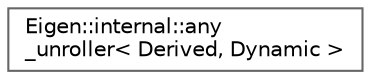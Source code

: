 digraph "类继承关系图"
{
 // LATEX_PDF_SIZE
  bgcolor="transparent";
  edge [fontname=Helvetica,fontsize=10,labelfontname=Helvetica,labelfontsize=10];
  node [fontname=Helvetica,fontsize=10,shape=box,height=0.2,width=0.4];
  rankdir="LR";
  Node0 [id="Node000000",label="Eigen::internal::any\l_unroller\< Derived, Dynamic \>",height=0.2,width=0.4,color="grey40", fillcolor="white", style="filled",URL="$struct_eigen_1_1internal_1_1any__unroller_3_01_derived_00_01_dynamic_01_4.html",tooltip=" "];
}
